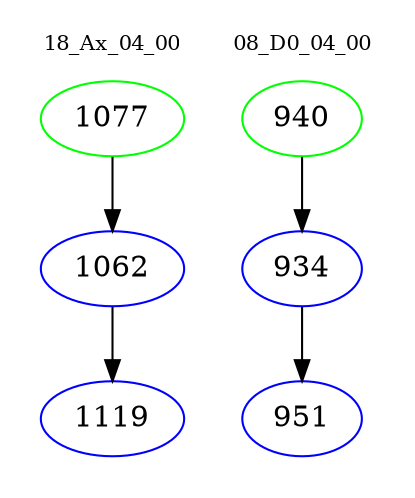 digraph{
subgraph cluster_0 {
color = white
label = "18_Ax_04_00";
fontsize=10;
T0_1077 [label="1077", color="green"]
T0_1077 -> T0_1062 [color="black"]
T0_1062 [label="1062", color="blue"]
T0_1062 -> T0_1119 [color="black"]
T0_1119 [label="1119", color="blue"]
}
subgraph cluster_1 {
color = white
label = "08_D0_04_00";
fontsize=10;
T1_940 [label="940", color="green"]
T1_940 -> T1_934 [color="black"]
T1_934 [label="934", color="blue"]
T1_934 -> T1_951 [color="black"]
T1_951 [label="951", color="blue"]
}
}
